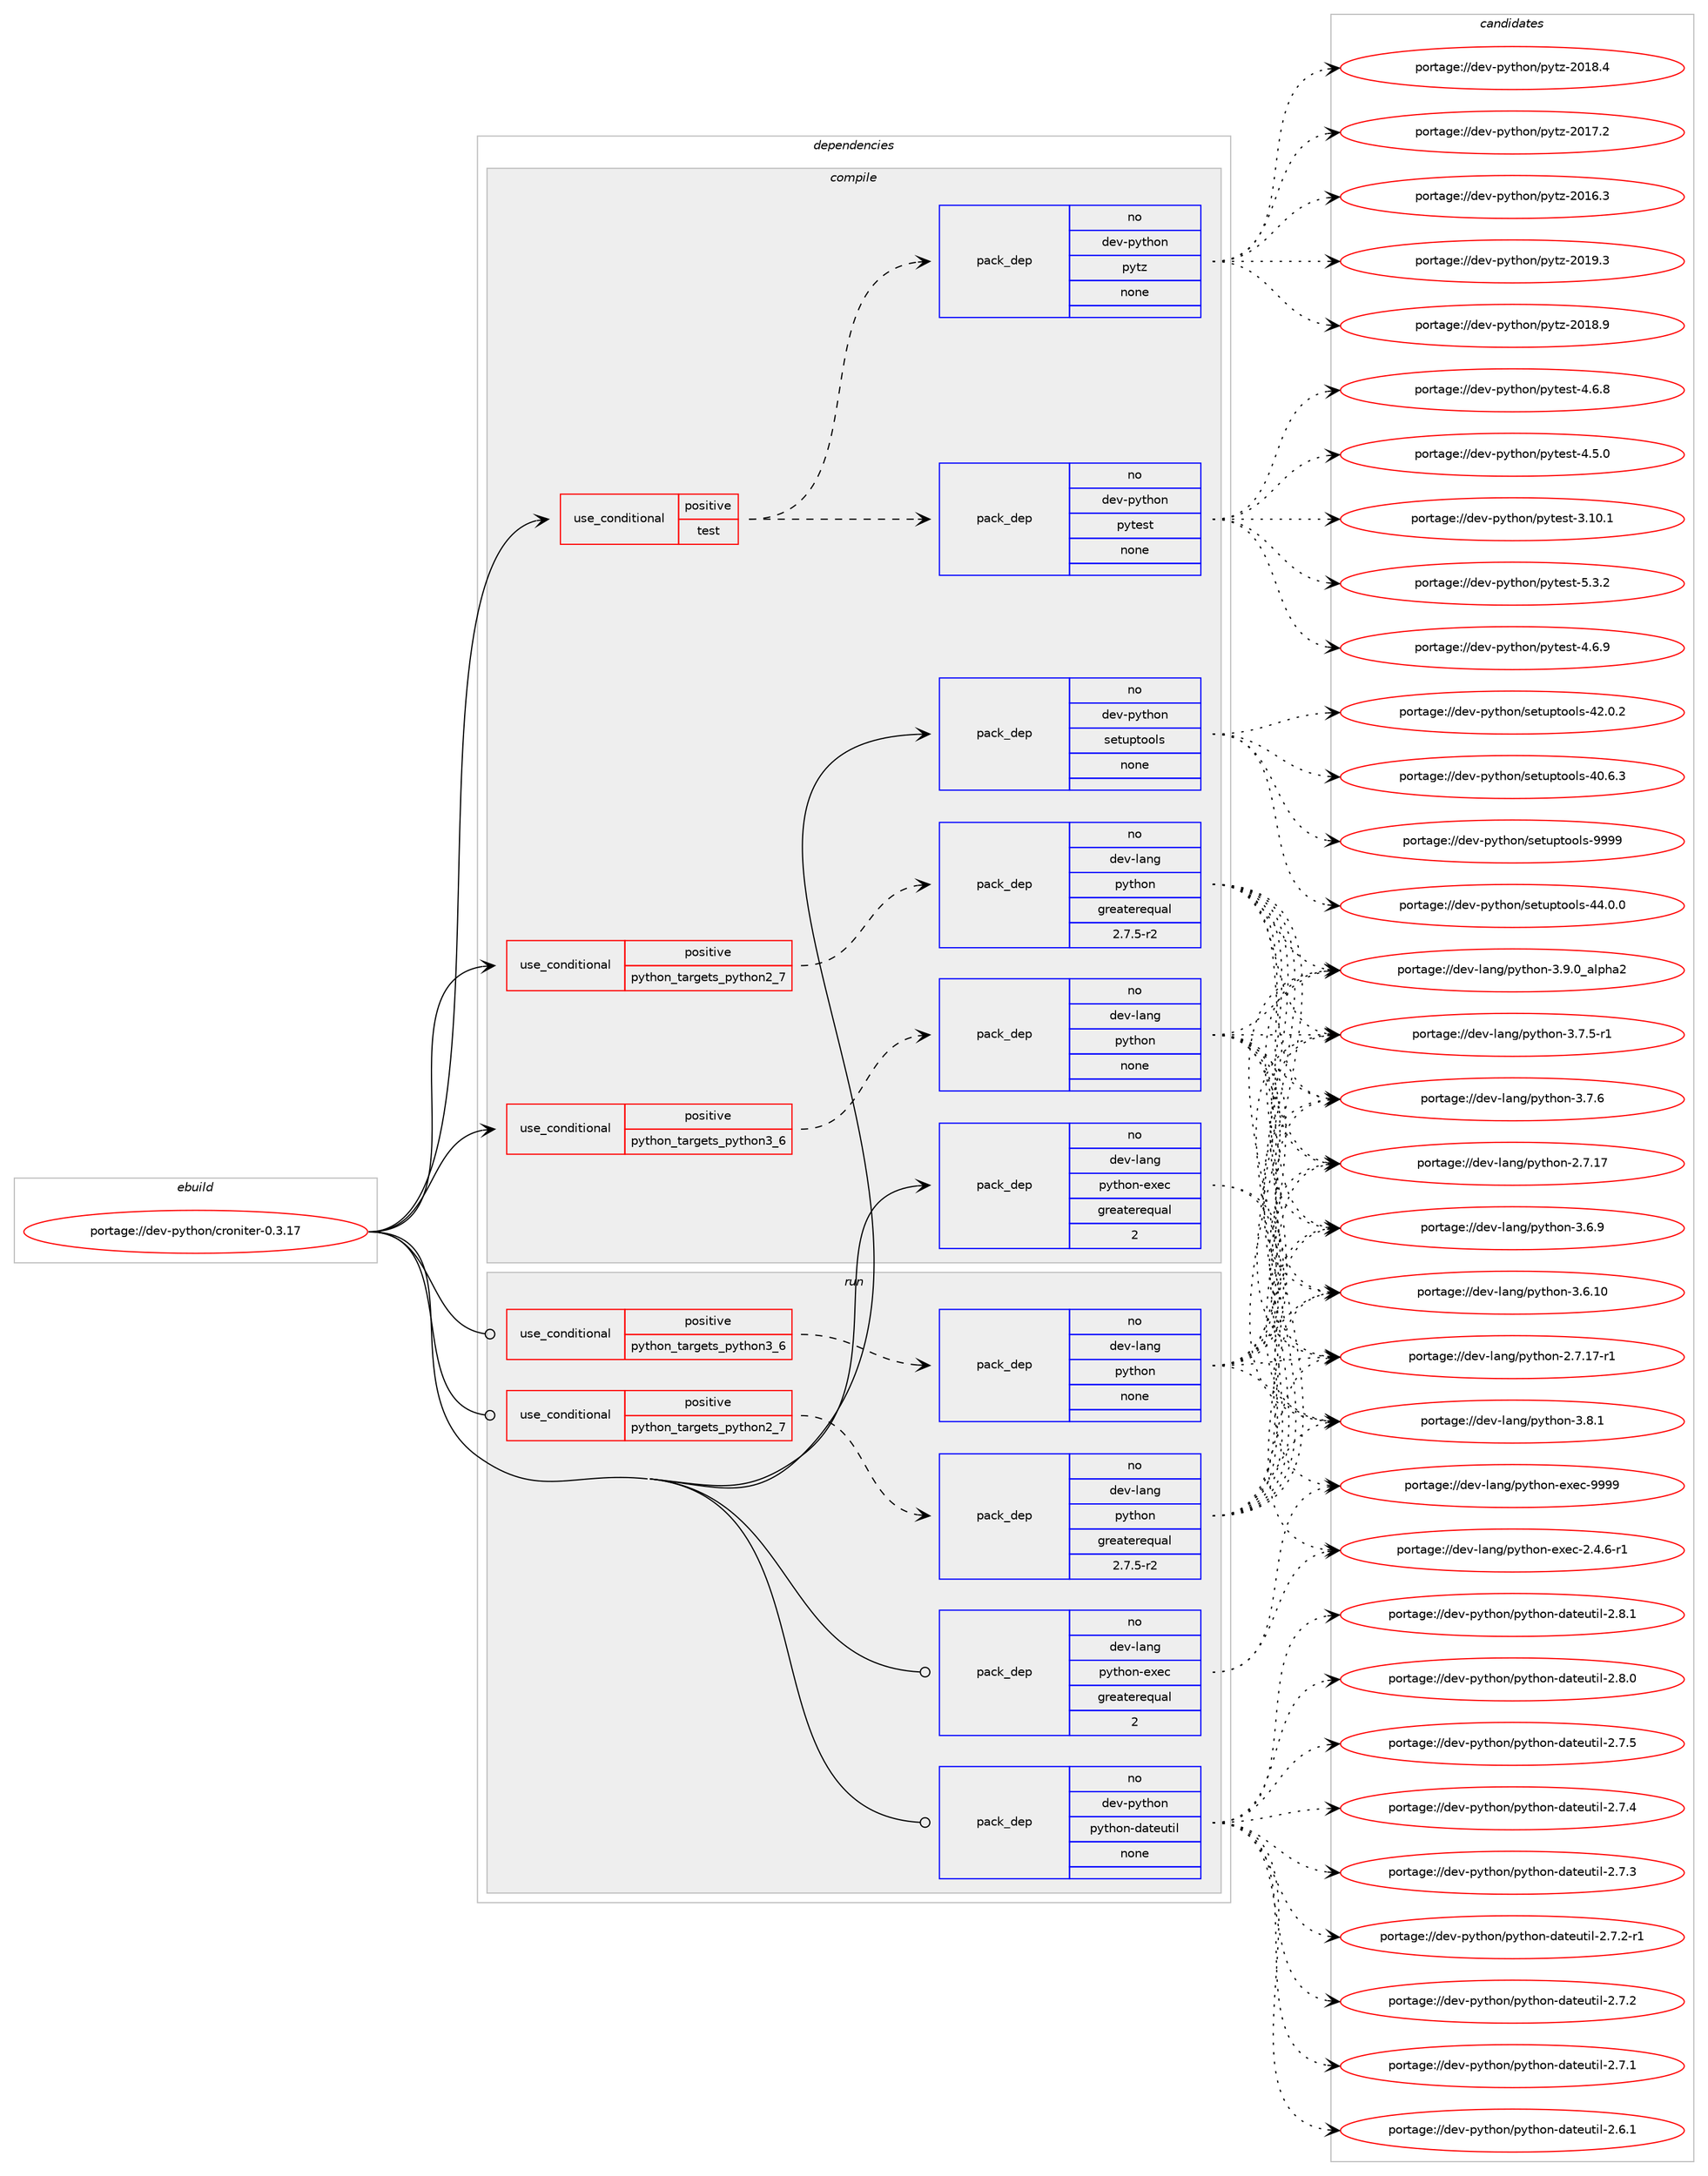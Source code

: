 digraph prolog {

# *************
# Graph options
# *************

newrank=true;
concentrate=true;
compound=true;
graph [rankdir=LR,fontname=Helvetica,fontsize=10,ranksep=1.5];#, ranksep=2.5, nodesep=0.2];
edge  [arrowhead=vee];
node  [fontname=Helvetica,fontsize=10];

# **********
# The ebuild
# **********

subgraph cluster_leftcol {
color=gray;
label=<<i>ebuild</i>>;
id [label="portage://dev-python/croniter-0.3.17", color=red, width=4, href="../dev-python/croniter-0.3.17.svg"];
}

# ****************
# The dependencies
# ****************

subgraph cluster_midcol {
color=gray;
label=<<i>dependencies</i>>;
subgraph cluster_compile {
fillcolor="#eeeeee";
style=filled;
label=<<i>compile</i>>;
subgraph cond117333 {
dependency465803 [label=<<TABLE BORDER="0" CELLBORDER="1" CELLSPACING="0" CELLPADDING="4"><TR><TD ROWSPAN="3" CELLPADDING="10">use_conditional</TD></TR><TR><TD>positive</TD></TR><TR><TD>python_targets_python2_7</TD></TR></TABLE>>, shape=none, color=red];
subgraph pack343463 {
dependency465804 [label=<<TABLE BORDER="0" CELLBORDER="1" CELLSPACING="0" CELLPADDING="4" WIDTH="220"><TR><TD ROWSPAN="6" CELLPADDING="30">pack_dep</TD></TR><TR><TD WIDTH="110">no</TD></TR><TR><TD>dev-lang</TD></TR><TR><TD>python</TD></TR><TR><TD>greaterequal</TD></TR><TR><TD>2.7.5-r2</TD></TR></TABLE>>, shape=none, color=blue];
}
dependency465803:e -> dependency465804:w [weight=20,style="dashed",arrowhead="vee"];
}
id:e -> dependency465803:w [weight=20,style="solid",arrowhead="vee"];
subgraph cond117334 {
dependency465805 [label=<<TABLE BORDER="0" CELLBORDER="1" CELLSPACING="0" CELLPADDING="4"><TR><TD ROWSPAN="3" CELLPADDING="10">use_conditional</TD></TR><TR><TD>positive</TD></TR><TR><TD>python_targets_python3_6</TD></TR></TABLE>>, shape=none, color=red];
subgraph pack343464 {
dependency465806 [label=<<TABLE BORDER="0" CELLBORDER="1" CELLSPACING="0" CELLPADDING="4" WIDTH="220"><TR><TD ROWSPAN="6" CELLPADDING="30">pack_dep</TD></TR><TR><TD WIDTH="110">no</TD></TR><TR><TD>dev-lang</TD></TR><TR><TD>python</TD></TR><TR><TD>none</TD></TR><TR><TD></TD></TR></TABLE>>, shape=none, color=blue];
}
dependency465805:e -> dependency465806:w [weight=20,style="dashed",arrowhead="vee"];
}
id:e -> dependency465805:w [weight=20,style="solid",arrowhead="vee"];
subgraph cond117335 {
dependency465807 [label=<<TABLE BORDER="0" CELLBORDER="1" CELLSPACING="0" CELLPADDING="4"><TR><TD ROWSPAN="3" CELLPADDING="10">use_conditional</TD></TR><TR><TD>positive</TD></TR><TR><TD>test</TD></TR></TABLE>>, shape=none, color=red];
subgraph pack343465 {
dependency465808 [label=<<TABLE BORDER="0" CELLBORDER="1" CELLSPACING="0" CELLPADDING="4" WIDTH="220"><TR><TD ROWSPAN="6" CELLPADDING="30">pack_dep</TD></TR><TR><TD WIDTH="110">no</TD></TR><TR><TD>dev-python</TD></TR><TR><TD>pytest</TD></TR><TR><TD>none</TD></TR><TR><TD></TD></TR></TABLE>>, shape=none, color=blue];
}
dependency465807:e -> dependency465808:w [weight=20,style="dashed",arrowhead="vee"];
subgraph pack343466 {
dependency465809 [label=<<TABLE BORDER="0" CELLBORDER="1" CELLSPACING="0" CELLPADDING="4" WIDTH="220"><TR><TD ROWSPAN="6" CELLPADDING="30">pack_dep</TD></TR><TR><TD WIDTH="110">no</TD></TR><TR><TD>dev-python</TD></TR><TR><TD>pytz</TD></TR><TR><TD>none</TD></TR><TR><TD></TD></TR></TABLE>>, shape=none, color=blue];
}
dependency465807:e -> dependency465809:w [weight=20,style="dashed",arrowhead="vee"];
}
id:e -> dependency465807:w [weight=20,style="solid",arrowhead="vee"];
subgraph pack343467 {
dependency465810 [label=<<TABLE BORDER="0" CELLBORDER="1" CELLSPACING="0" CELLPADDING="4" WIDTH="220"><TR><TD ROWSPAN="6" CELLPADDING="30">pack_dep</TD></TR><TR><TD WIDTH="110">no</TD></TR><TR><TD>dev-lang</TD></TR><TR><TD>python-exec</TD></TR><TR><TD>greaterequal</TD></TR><TR><TD>2</TD></TR></TABLE>>, shape=none, color=blue];
}
id:e -> dependency465810:w [weight=20,style="solid",arrowhead="vee"];
subgraph pack343468 {
dependency465811 [label=<<TABLE BORDER="0" CELLBORDER="1" CELLSPACING="0" CELLPADDING="4" WIDTH="220"><TR><TD ROWSPAN="6" CELLPADDING="30">pack_dep</TD></TR><TR><TD WIDTH="110">no</TD></TR><TR><TD>dev-python</TD></TR><TR><TD>setuptools</TD></TR><TR><TD>none</TD></TR><TR><TD></TD></TR></TABLE>>, shape=none, color=blue];
}
id:e -> dependency465811:w [weight=20,style="solid",arrowhead="vee"];
}
subgraph cluster_compileandrun {
fillcolor="#eeeeee";
style=filled;
label=<<i>compile and run</i>>;
}
subgraph cluster_run {
fillcolor="#eeeeee";
style=filled;
label=<<i>run</i>>;
subgraph cond117336 {
dependency465812 [label=<<TABLE BORDER="0" CELLBORDER="1" CELLSPACING="0" CELLPADDING="4"><TR><TD ROWSPAN="3" CELLPADDING="10">use_conditional</TD></TR><TR><TD>positive</TD></TR><TR><TD>python_targets_python2_7</TD></TR></TABLE>>, shape=none, color=red];
subgraph pack343469 {
dependency465813 [label=<<TABLE BORDER="0" CELLBORDER="1" CELLSPACING="0" CELLPADDING="4" WIDTH="220"><TR><TD ROWSPAN="6" CELLPADDING="30">pack_dep</TD></TR><TR><TD WIDTH="110">no</TD></TR><TR><TD>dev-lang</TD></TR><TR><TD>python</TD></TR><TR><TD>greaterequal</TD></TR><TR><TD>2.7.5-r2</TD></TR></TABLE>>, shape=none, color=blue];
}
dependency465812:e -> dependency465813:w [weight=20,style="dashed",arrowhead="vee"];
}
id:e -> dependency465812:w [weight=20,style="solid",arrowhead="odot"];
subgraph cond117337 {
dependency465814 [label=<<TABLE BORDER="0" CELLBORDER="1" CELLSPACING="0" CELLPADDING="4"><TR><TD ROWSPAN="3" CELLPADDING="10">use_conditional</TD></TR><TR><TD>positive</TD></TR><TR><TD>python_targets_python3_6</TD></TR></TABLE>>, shape=none, color=red];
subgraph pack343470 {
dependency465815 [label=<<TABLE BORDER="0" CELLBORDER="1" CELLSPACING="0" CELLPADDING="4" WIDTH="220"><TR><TD ROWSPAN="6" CELLPADDING="30">pack_dep</TD></TR><TR><TD WIDTH="110">no</TD></TR><TR><TD>dev-lang</TD></TR><TR><TD>python</TD></TR><TR><TD>none</TD></TR><TR><TD></TD></TR></TABLE>>, shape=none, color=blue];
}
dependency465814:e -> dependency465815:w [weight=20,style="dashed",arrowhead="vee"];
}
id:e -> dependency465814:w [weight=20,style="solid",arrowhead="odot"];
subgraph pack343471 {
dependency465816 [label=<<TABLE BORDER="0" CELLBORDER="1" CELLSPACING="0" CELLPADDING="4" WIDTH="220"><TR><TD ROWSPAN="6" CELLPADDING="30">pack_dep</TD></TR><TR><TD WIDTH="110">no</TD></TR><TR><TD>dev-lang</TD></TR><TR><TD>python-exec</TD></TR><TR><TD>greaterequal</TD></TR><TR><TD>2</TD></TR></TABLE>>, shape=none, color=blue];
}
id:e -> dependency465816:w [weight=20,style="solid",arrowhead="odot"];
subgraph pack343472 {
dependency465817 [label=<<TABLE BORDER="0" CELLBORDER="1" CELLSPACING="0" CELLPADDING="4" WIDTH="220"><TR><TD ROWSPAN="6" CELLPADDING="30">pack_dep</TD></TR><TR><TD WIDTH="110">no</TD></TR><TR><TD>dev-python</TD></TR><TR><TD>python-dateutil</TD></TR><TR><TD>none</TD></TR><TR><TD></TD></TR></TABLE>>, shape=none, color=blue];
}
id:e -> dependency465817:w [weight=20,style="solid",arrowhead="odot"];
}
}

# **************
# The candidates
# **************

subgraph cluster_choices {
rank=same;
color=gray;
label=<<i>candidates</i>>;

subgraph choice343463 {
color=black;
nodesep=1;
choice10010111845108971101034711212111610411111045514657464895971081121049750 [label="portage://dev-lang/python-3.9.0_alpha2", color=red, width=4,href="../dev-lang/python-3.9.0_alpha2.svg"];
choice100101118451089711010347112121116104111110455146564649 [label="portage://dev-lang/python-3.8.1", color=red, width=4,href="../dev-lang/python-3.8.1.svg"];
choice100101118451089711010347112121116104111110455146554654 [label="portage://dev-lang/python-3.7.6", color=red, width=4,href="../dev-lang/python-3.7.6.svg"];
choice1001011184510897110103471121211161041111104551465546534511449 [label="portage://dev-lang/python-3.7.5-r1", color=red, width=4,href="../dev-lang/python-3.7.5-r1.svg"];
choice100101118451089711010347112121116104111110455146544657 [label="portage://dev-lang/python-3.6.9", color=red, width=4,href="../dev-lang/python-3.6.9.svg"];
choice10010111845108971101034711212111610411111045514654464948 [label="portage://dev-lang/python-3.6.10", color=red, width=4,href="../dev-lang/python-3.6.10.svg"];
choice100101118451089711010347112121116104111110455046554649554511449 [label="portage://dev-lang/python-2.7.17-r1", color=red, width=4,href="../dev-lang/python-2.7.17-r1.svg"];
choice10010111845108971101034711212111610411111045504655464955 [label="portage://dev-lang/python-2.7.17", color=red, width=4,href="../dev-lang/python-2.7.17.svg"];
dependency465804:e -> choice10010111845108971101034711212111610411111045514657464895971081121049750:w [style=dotted,weight="100"];
dependency465804:e -> choice100101118451089711010347112121116104111110455146564649:w [style=dotted,weight="100"];
dependency465804:e -> choice100101118451089711010347112121116104111110455146554654:w [style=dotted,weight="100"];
dependency465804:e -> choice1001011184510897110103471121211161041111104551465546534511449:w [style=dotted,weight="100"];
dependency465804:e -> choice100101118451089711010347112121116104111110455146544657:w [style=dotted,weight="100"];
dependency465804:e -> choice10010111845108971101034711212111610411111045514654464948:w [style=dotted,weight="100"];
dependency465804:e -> choice100101118451089711010347112121116104111110455046554649554511449:w [style=dotted,weight="100"];
dependency465804:e -> choice10010111845108971101034711212111610411111045504655464955:w [style=dotted,weight="100"];
}
subgraph choice343464 {
color=black;
nodesep=1;
choice10010111845108971101034711212111610411111045514657464895971081121049750 [label="portage://dev-lang/python-3.9.0_alpha2", color=red, width=4,href="../dev-lang/python-3.9.0_alpha2.svg"];
choice100101118451089711010347112121116104111110455146564649 [label="portage://dev-lang/python-3.8.1", color=red, width=4,href="../dev-lang/python-3.8.1.svg"];
choice100101118451089711010347112121116104111110455146554654 [label="portage://dev-lang/python-3.7.6", color=red, width=4,href="../dev-lang/python-3.7.6.svg"];
choice1001011184510897110103471121211161041111104551465546534511449 [label="portage://dev-lang/python-3.7.5-r1", color=red, width=4,href="../dev-lang/python-3.7.5-r1.svg"];
choice100101118451089711010347112121116104111110455146544657 [label="portage://dev-lang/python-3.6.9", color=red, width=4,href="../dev-lang/python-3.6.9.svg"];
choice10010111845108971101034711212111610411111045514654464948 [label="portage://dev-lang/python-3.6.10", color=red, width=4,href="../dev-lang/python-3.6.10.svg"];
choice100101118451089711010347112121116104111110455046554649554511449 [label="portage://dev-lang/python-2.7.17-r1", color=red, width=4,href="../dev-lang/python-2.7.17-r1.svg"];
choice10010111845108971101034711212111610411111045504655464955 [label="portage://dev-lang/python-2.7.17", color=red, width=4,href="../dev-lang/python-2.7.17.svg"];
dependency465806:e -> choice10010111845108971101034711212111610411111045514657464895971081121049750:w [style=dotted,weight="100"];
dependency465806:e -> choice100101118451089711010347112121116104111110455146564649:w [style=dotted,weight="100"];
dependency465806:e -> choice100101118451089711010347112121116104111110455146554654:w [style=dotted,weight="100"];
dependency465806:e -> choice1001011184510897110103471121211161041111104551465546534511449:w [style=dotted,weight="100"];
dependency465806:e -> choice100101118451089711010347112121116104111110455146544657:w [style=dotted,weight="100"];
dependency465806:e -> choice10010111845108971101034711212111610411111045514654464948:w [style=dotted,weight="100"];
dependency465806:e -> choice100101118451089711010347112121116104111110455046554649554511449:w [style=dotted,weight="100"];
dependency465806:e -> choice10010111845108971101034711212111610411111045504655464955:w [style=dotted,weight="100"];
}
subgraph choice343465 {
color=black;
nodesep=1;
choice1001011184511212111610411111047112121116101115116455346514650 [label="portage://dev-python/pytest-5.3.2", color=red, width=4,href="../dev-python/pytest-5.3.2.svg"];
choice1001011184511212111610411111047112121116101115116455246544657 [label="portage://dev-python/pytest-4.6.9", color=red, width=4,href="../dev-python/pytest-4.6.9.svg"];
choice1001011184511212111610411111047112121116101115116455246544656 [label="portage://dev-python/pytest-4.6.8", color=red, width=4,href="../dev-python/pytest-4.6.8.svg"];
choice1001011184511212111610411111047112121116101115116455246534648 [label="portage://dev-python/pytest-4.5.0", color=red, width=4,href="../dev-python/pytest-4.5.0.svg"];
choice100101118451121211161041111104711212111610111511645514649484649 [label="portage://dev-python/pytest-3.10.1", color=red, width=4,href="../dev-python/pytest-3.10.1.svg"];
dependency465808:e -> choice1001011184511212111610411111047112121116101115116455346514650:w [style=dotted,weight="100"];
dependency465808:e -> choice1001011184511212111610411111047112121116101115116455246544657:w [style=dotted,weight="100"];
dependency465808:e -> choice1001011184511212111610411111047112121116101115116455246544656:w [style=dotted,weight="100"];
dependency465808:e -> choice1001011184511212111610411111047112121116101115116455246534648:w [style=dotted,weight="100"];
dependency465808:e -> choice100101118451121211161041111104711212111610111511645514649484649:w [style=dotted,weight="100"];
}
subgraph choice343466 {
color=black;
nodesep=1;
choice100101118451121211161041111104711212111612245504849574651 [label="portage://dev-python/pytz-2019.3", color=red, width=4,href="../dev-python/pytz-2019.3.svg"];
choice100101118451121211161041111104711212111612245504849564657 [label="portage://dev-python/pytz-2018.9", color=red, width=4,href="../dev-python/pytz-2018.9.svg"];
choice100101118451121211161041111104711212111612245504849564652 [label="portage://dev-python/pytz-2018.4", color=red, width=4,href="../dev-python/pytz-2018.4.svg"];
choice100101118451121211161041111104711212111612245504849554650 [label="portage://dev-python/pytz-2017.2", color=red, width=4,href="../dev-python/pytz-2017.2.svg"];
choice100101118451121211161041111104711212111612245504849544651 [label="portage://dev-python/pytz-2016.3", color=red, width=4,href="../dev-python/pytz-2016.3.svg"];
dependency465809:e -> choice100101118451121211161041111104711212111612245504849574651:w [style=dotted,weight="100"];
dependency465809:e -> choice100101118451121211161041111104711212111612245504849564657:w [style=dotted,weight="100"];
dependency465809:e -> choice100101118451121211161041111104711212111612245504849564652:w [style=dotted,weight="100"];
dependency465809:e -> choice100101118451121211161041111104711212111612245504849554650:w [style=dotted,weight="100"];
dependency465809:e -> choice100101118451121211161041111104711212111612245504849544651:w [style=dotted,weight="100"];
}
subgraph choice343467 {
color=black;
nodesep=1;
choice10010111845108971101034711212111610411111045101120101994557575757 [label="portage://dev-lang/python-exec-9999", color=red, width=4,href="../dev-lang/python-exec-9999.svg"];
choice10010111845108971101034711212111610411111045101120101994550465246544511449 [label="portage://dev-lang/python-exec-2.4.6-r1", color=red, width=4,href="../dev-lang/python-exec-2.4.6-r1.svg"];
dependency465810:e -> choice10010111845108971101034711212111610411111045101120101994557575757:w [style=dotted,weight="100"];
dependency465810:e -> choice10010111845108971101034711212111610411111045101120101994550465246544511449:w [style=dotted,weight="100"];
}
subgraph choice343468 {
color=black;
nodesep=1;
choice10010111845112121116104111110471151011161171121161111111081154557575757 [label="portage://dev-python/setuptools-9999", color=red, width=4,href="../dev-python/setuptools-9999.svg"];
choice100101118451121211161041111104711510111611711211611111110811545525246484648 [label="portage://dev-python/setuptools-44.0.0", color=red, width=4,href="../dev-python/setuptools-44.0.0.svg"];
choice100101118451121211161041111104711510111611711211611111110811545525046484650 [label="portage://dev-python/setuptools-42.0.2", color=red, width=4,href="../dev-python/setuptools-42.0.2.svg"];
choice100101118451121211161041111104711510111611711211611111110811545524846544651 [label="portage://dev-python/setuptools-40.6.3", color=red, width=4,href="../dev-python/setuptools-40.6.3.svg"];
dependency465811:e -> choice10010111845112121116104111110471151011161171121161111111081154557575757:w [style=dotted,weight="100"];
dependency465811:e -> choice100101118451121211161041111104711510111611711211611111110811545525246484648:w [style=dotted,weight="100"];
dependency465811:e -> choice100101118451121211161041111104711510111611711211611111110811545525046484650:w [style=dotted,weight="100"];
dependency465811:e -> choice100101118451121211161041111104711510111611711211611111110811545524846544651:w [style=dotted,weight="100"];
}
subgraph choice343469 {
color=black;
nodesep=1;
choice10010111845108971101034711212111610411111045514657464895971081121049750 [label="portage://dev-lang/python-3.9.0_alpha2", color=red, width=4,href="../dev-lang/python-3.9.0_alpha2.svg"];
choice100101118451089711010347112121116104111110455146564649 [label="portage://dev-lang/python-3.8.1", color=red, width=4,href="../dev-lang/python-3.8.1.svg"];
choice100101118451089711010347112121116104111110455146554654 [label="portage://dev-lang/python-3.7.6", color=red, width=4,href="../dev-lang/python-3.7.6.svg"];
choice1001011184510897110103471121211161041111104551465546534511449 [label="portage://dev-lang/python-3.7.5-r1", color=red, width=4,href="../dev-lang/python-3.7.5-r1.svg"];
choice100101118451089711010347112121116104111110455146544657 [label="portage://dev-lang/python-3.6.9", color=red, width=4,href="../dev-lang/python-3.6.9.svg"];
choice10010111845108971101034711212111610411111045514654464948 [label="portage://dev-lang/python-3.6.10", color=red, width=4,href="../dev-lang/python-3.6.10.svg"];
choice100101118451089711010347112121116104111110455046554649554511449 [label="portage://dev-lang/python-2.7.17-r1", color=red, width=4,href="../dev-lang/python-2.7.17-r1.svg"];
choice10010111845108971101034711212111610411111045504655464955 [label="portage://dev-lang/python-2.7.17", color=red, width=4,href="../dev-lang/python-2.7.17.svg"];
dependency465813:e -> choice10010111845108971101034711212111610411111045514657464895971081121049750:w [style=dotted,weight="100"];
dependency465813:e -> choice100101118451089711010347112121116104111110455146564649:w [style=dotted,weight="100"];
dependency465813:e -> choice100101118451089711010347112121116104111110455146554654:w [style=dotted,weight="100"];
dependency465813:e -> choice1001011184510897110103471121211161041111104551465546534511449:w [style=dotted,weight="100"];
dependency465813:e -> choice100101118451089711010347112121116104111110455146544657:w [style=dotted,weight="100"];
dependency465813:e -> choice10010111845108971101034711212111610411111045514654464948:w [style=dotted,weight="100"];
dependency465813:e -> choice100101118451089711010347112121116104111110455046554649554511449:w [style=dotted,weight="100"];
dependency465813:e -> choice10010111845108971101034711212111610411111045504655464955:w [style=dotted,weight="100"];
}
subgraph choice343470 {
color=black;
nodesep=1;
choice10010111845108971101034711212111610411111045514657464895971081121049750 [label="portage://dev-lang/python-3.9.0_alpha2", color=red, width=4,href="../dev-lang/python-3.9.0_alpha2.svg"];
choice100101118451089711010347112121116104111110455146564649 [label="portage://dev-lang/python-3.8.1", color=red, width=4,href="../dev-lang/python-3.8.1.svg"];
choice100101118451089711010347112121116104111110455146554654 [label="portage://dev-lang/python-3.7.6", color=red, width=4,href="../dev-lang/python-3.7.6.svg"];
choice1001011184510897110103471121211161041111104551465546534511449 [label="portage://dev-lang/python-3.7.5-r1", color=red, width=4,href="../dev-lang/python-3.7.5-r1.svg"];
choice100101118451089711010347112121116104111110455146544657 [label="portage://dev-lang/python-3.6.9", color=red, width=4,href="../dev-lang/python-3.6.9.svg"];
choice10010111845108971101034711212111610411111045514654464948 [label="portage://dev-lang/python-3.6.10", color=red, width=4,href="../dev-lang/python-3.6.10.svg"];
choice100101118451089711010347112121116104111110455046554649554511449 [label="portage://dev-lang/python-2.7.17-r1", color=red, width=4,href="../dev-lang/python-2.7.17-r1.svg"];
choice10010111845108971101034711212111610411111045504655464955 [label="portage://dev-lang/python-2.7.17", color=red, width=4,href="../dev-lang/python-2.7.17.svg"];
dependency465815:e -> choice10010111845108971101034711212111610411111045514657464895971081121049750:w [style=dotted,weight="100"];
dependency465815:e -> choice100101118451089711010347112121116104111110455146564649:w [style=dotted,weight="100"];
dependency465815:e -> choice100101118451089711010347112121116104111110455146554654:w [style=dotted,weight="100"];
dependency465815:e -> choice1001011184510897110103471121211161041111104551465546534511449:w [style=dotted,weight="100"];
dependency465815:e -> choice100101118451089711010347112121116104111110455146544657:w [style=dotted,weight="100"];
dependency465815:e -> choice10010111845108971101034711212111610411111045514654464948:w [style=dotted,weight="100"];
dependency465815:e -> choice100101118451089711010347112121116104111110455046554649554511449:w [style=dotted,weight="100"];
dependency465815:e -> choice10010111845108971101034711212111610411111045504655464955:w [style=dotted,weight="100"];
}
subgraph choice343471 {
color=black;
nodesep=1;
choice10010111845108971101034711212111610411111045101120101994557575757 [label="portage://dev-lang/python-exec-9999", color=red, width=4,href="../dev-lang/python-exec-9999.svg"];
choice10010111845108971101034711212111610411111045101120101994550465246544511449 [label="portage://dev-lang/python-exec-2.4.6-r1", color=red, width=4,href="../dev-lang/python-exec-2.4.6-r1.svg"];
dependency465816:e -> choice10010111845108971101034711212111610411111045101120101994557575757:w [style=dotted,weight="100"];
dependency465816:e -> choice10010111845108971101034711212111610411111045101120101994550465246544511449:w [style=dotted,weight="100"];
}
subgraph choice343472 {
color=black;
nodesep=1;
choice10010111845112121116104111110471121211161041111104510097116101117116105108455046564649 [label="portage://dev-python/python-dateutil-2.8.1", color=red, width=4,href="../dev-python/python-dateutil-2.8.1.svg"];
choice10010111845112121116104111110471121211161041111104510097116101117116105108455046564648 [label="portage://dev-python/python-dateutil-2.8.0", color=red, width=4,href="../dev-python/python-dateutil-2.8.0.svg"];
choice10010111845112121116104111110471121211161041111104510097116101117116105108455046554653 [label="portage://dev-python/python-dateutil-2.7.5", color=red, width=4,href="../dev-python/python-dateutil-2.7.5.svg"];
choice10010111845112121116104111110471121211161041111104510097116101117116105108455046554652 [label="portage://dev-python/python-dateutil-2.7.4", color=red, width=4,href="../dev-python/python-dateutil-2.7.4.svg"];
choice10010111845112121116104111110471121211161041111104510097116101117116105108455046554651 [label="portage://dev-python/python-dateutil-2.7.3", color=red, width=4,href="../dev-python/python-dateutil-2.7.3.svg"];
choice100101118451121211161041111104711212111610411111045100971161011171161051084550465546504511449 [label="portage://dev-python/python-dateutil-2.7.2-r1", color=red, width=4,href="../dev-python/python-dateutil-2.7.2-r1.svg"];
choice10010111845112121116104111110471121211161041111104510097116101117116105108455046554650 [label="portage://dev-python/python-dateutil-2.7.2", color=red, width=4,href="../dev-python/python-dateutil-2.7.2.svg"];
choice10010111845112121116104111110471121211161041111104510097116101117116105108455046554649 [label="portage://dev-python/python-dateutil-2.7.1", color=red, width=4,href="../dev-python/python-dateutil-2.7.1.svg"];
choice10010111845112121116104111110471121211161041111104510097116101117116105108455046544649 [label="portage://dev-python/python-dateutil-2.6.1", color=red, width=4,href="../dev-python/python-dateutil-2.6.1.svg"];
dependency465817:e -> choice10010111845112121116104111110471121211161041111104510097116101117116105108455046564649:w [style=dotted,weight="100"];
dependency465817:e -> choice10010111845112121116104111110471121211161041111104510097116101117116105108455046564648:w [style=dotted,weight="100"];
dependency465817:e -> choice10010111845112121116104111110471121211161041111104510097116101117116105108455046554653:w [style=dotted,weight="100"];
dependency465817:e -> choice10010111845112121116104111110471121211161041111104510097116101117116105108455046554652:w [style=dotted,weight="100"];
dependency465817:e -> choice10010111845112121116104111110471121211161041111104510097116101117116105108455046554651:w [style=dotted,weight="100"];
dependency465817:e -> choice100101118451121211161041111104711212111610411111045100971161011171161051084550465546504511449:w [style=dotted,weight="100"];
dependency465817:e -> choice10010111845112121116104111110471121211161041111104510097116101117116105108455046554650:w [style=dotted,weight="100"];
dependency465817:e -> choice10010111845112121116104111110471121211161041111104510097116101117116105108455046554649:w [style=dotted,weight="100"];
dependency465817:e -> choice10010111845112121116104111110471121211161041111104510097116101117116105108455046544649:w [style=dotted,weight="100"];
}
}

}
